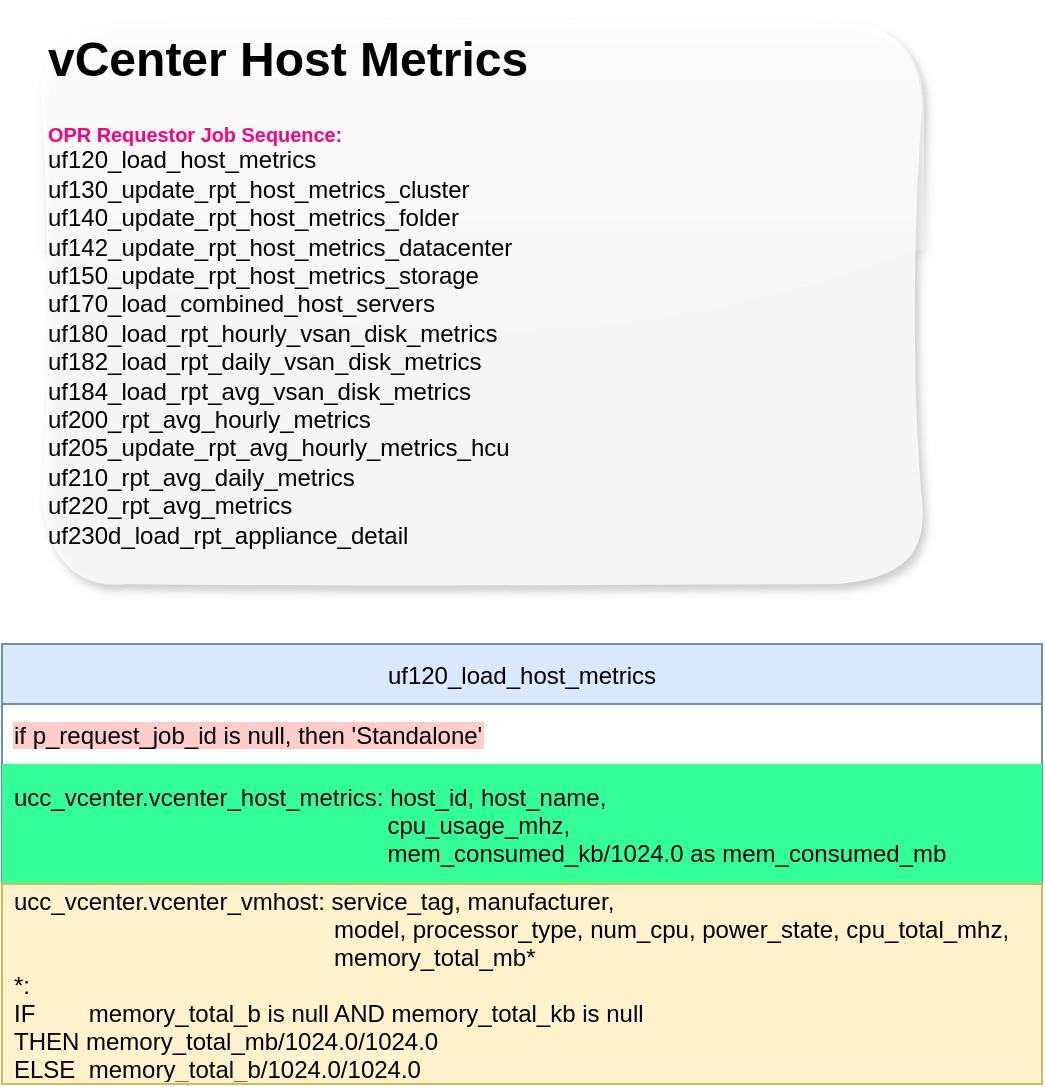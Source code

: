 <mxfile version="17.3.0" type="github">
  <diagram id="5uqmsAaKQCMNco_1L7aa" name="Page-1">
    <mxGraphModel dx="782" dy="379" grid="1" gridSize="10" guides="1" tooltips="1" connect="1" arrows="1" fold="1" page="1" pageScale="1" pageWidth="850" pageHeight="1100" math="0" shadow="0">
      <root>
        <mxCell id="0" />
        <mxCell id="1" parent="0" />
        <mxCell id="odTmP3_AuSFVVzKLul_A-1" value="uf120_load_host_metrics" style="swimlane;fontStyle=0;childLayout=stackLayout;horizontal=1;startSize=30;horizontalStack=0;resizeParent=1;resizeParentMax=0;resizeLast=0;collapsible=1;marginBottom=0;fillColor=#dae8fc;strokeColor=#6c8ebf;" vertex="1" parent="1">
          <mxGeometry x="160" y="420" width="520" height="220" as="geometry" />
        </mxCell>
        <mxCell id="odTmP3_AuSFVVzKLul_A-2" value="if p_request_job_id is null, then &#39;Standalone&#39;" style="text;strokeColor=none;fillColor=none;align=left;verticalAlign=middle;spacingLeft=4;spacingRight=4;overflow=hidden;points=[[0,0.5],[1,0.5]];portConstraint=eastwest;rotatable=0;fontColor=#000000;labelBackgroundColor=#FFCCCC;" vertex="1" parent="odTmP3_AuSFVVzKLul_A-1">
          <mxGeometry y="30" width="520" height="30" as="geometry" />
        </mxCell>
        <mxCell id="odTmP3_AuSFVVzKLul_A-3" value="ucc_vcenter.vcenter_host_metrics: host_id, host_name,&#xa;                                                        cpu_usage_mhz, &#xa;                                                        mem_consumed_kb/1024.0 as mem_consumed_mb" style="text;strokeColor=none;fillColor=#33FF99;align=left;verticalAlign=middle;spacingLeft=4;spacingRight=4;overflow=hidden;points=[[0,0.5],[1,0.5]];portConstraint=eastwest;rotatable=0;" vertex="1" parent="odTmP3_AuSFVVzKLul_A-1">
          <mxGeometry y="60" width="520" height="60" as="geometry" />
        </mxCell>
        <mxCell id="odTmP3_AuSFVVzKLul_A-13" value="ucc_vcenter.vcenter_vmhost: service_tag, manufacturer,&#xa;                                                model, processor_type, num_cpu, power_state, cpu_total_mhz,&#xa;                                                memory_total_mb*&#xa;*:&#xa;IF        memory_total_b is null AND memory_total_kb is null&#xa;THEN memory_total_mb/1024.0/1024.0&#xa;ELSE  memory_total_b/1024.0/1024.0&#xa;" style="text;strokeColor=#d6b656;fillColor=#FFF2CC;align=left;verticalAlign=middle;spacingLeft=4;spacingRight=4;overflow=hidden;points=[[0,0.5],[1,0.5]];portConstraint=eastwest;rotatable=0;" vertex="1" parent="odTmP3_AuSFVVzKLul_A-1">
          <mxGeometry y="120" width="520" height="100" as="geometry" />
        </mxCell>
        <mxCell id="odTmP3_AuSFVVzKLul_A-6" value="&lt;h1&gt;vCenter Host Metrics&lt;/h1&gt;&lt;h5&gt;&lt;font color=&quot;#ff0080&quot;&gt;OPR Requestor Job Sequence:&lt;br&gt;&lt;div style=&quot;text-align: justify&quot;&gt;&lt;span style=&quot;color: rgb(0 , 0 , 0) ; font-size: 12px ; font-weight: normal&quot;&gt;uf120_load_host_metrics&lt;/span&gt;&lt;/div&gt;&lt;/font&gt;&lt;div style=&quot;text-align: justify&quot;&gt;&lt;span style=&quot;font-size: 12px ; font-weight: normal&quot;&gt;uf130_update_rpt_host_metrics_cluster&lt;/span&gt;&lt;/div&gt;&lt;div style=&quot;text-align: justify&quot;&gt;&lt;span style=&quot;font-size: 12px ; font-weight: normal&quot;&gt;uf140_update_rpt_host_metrics_folder&lt;/span&gt;&lt;/div&gt;&lt;div style=&quot;text-align: justify&quot;&gt;&lt;span style=&quot;font-size: 12px ; font-weight: normal&quot;&gt;uf142_update_rpt_host_metrics_datacenter&lt;/span&gt;&lt;/div&gt;&lt;div style=&quot;text-align: justify&quot;&gt;&lt;span style=&quot;font-size: 12px ; font-weight: normal&quot;&gt;uf150_update_rpt_host_metrics_storage&lt;/span&gt;&lt;/div&gt;&lt;div style=&quot;text-align: justify&quot;&gt;&lt;span style=&quot;font-size: 12px ; font-weight: normal&quot;&gt;uf170_load_combined_host_servers&lt;/span&gt;&lt;/div&gt;&lt;div style=&quot;text-align: justify&quot;&gt;&lt;span style=&quot;font-size: 12px ; font-weight: normal&quot;&gt;uf180_load_rpt_hourly_vsan_disk_metrics&lt;/span&gt;&lt;/div&gt;&lt;div style=&quot;text-align: justify&quot;&gt;&lt;span style=&quot;font-size: 12px ; font-weight: normal&quot;&gt;uf182_load_rpt_daily_vsan_disk_metrics&lt;/span&gt;&lt;/div&gt;&lt;div style=&quot;text-align: justify&quot;&gt;&lt;span style=&quot;font-size: 12px ; font-weight: normal&quot;&gt;uf184_load_rpt_avg_vsan_disk_metrics&lt;/span&gt;&lt;/div&gt;&lt;div style=&quot;text-align: justify&quot;&gt;&lt;span style=&quot;font-size: 12px ; font-weight: normal&quot;&gt;uf200_rpt_avg_hourly_metrics&lt;/span&gt;&lt;/div&gt;&lt;div style=&quot;text-align: justify&quot;&gt;&lt;span style=&quot;font-size: 12px ; font-weight: normal&quot;&gt;uf205_update_rpt_avg_hourly_metrics_hcu&lt;/span&gt;&lt;/div&gt;&lt;div style=&quot;text-align: justify&quot;&gt;&lt;span style=&quot;font-size: 12px ; font-weight: normal&quot;&gt;uf210_rpt_avg_daily_metrics&lt;/span&gt;&lt;/div&gt;&lt;div style=&quot;text-align: justify&quot;&gt;&lt;span style=&quot;font-size: 12px ; font-weight: normal&quot;&gt;uf220_rpt_avg_metrics&lt;/span&gt;&lt;/div&gt;&lt;div style=&quot;text-align: justify&quot;&gt;&lt;span style=&quot;font-size: 12px ; font-weight: normal&quot;&gt;uf230d_load_rpt_appliance_detail&lt;/span&gt;&lt;/div&gt;&lt;/h5&gt;" style="text;html=1;strokeColor=none;fillColor=default;spacing=3;spacingTop=-20;whiteSpace=wrap;overflow=hidden;rounded=1;opacity=80;shadow=1;sketch=1;glass=1;dashed=1;dashPattern=1 1;imageWidth=24;" vertex="1" parent="1">
          <mxGeometry x="180" y="110" width="440" height="280" as="geometry" />
        </mxCell>
      </root>
    </mxGraphModel>
  </diagram>
</mxfile>
